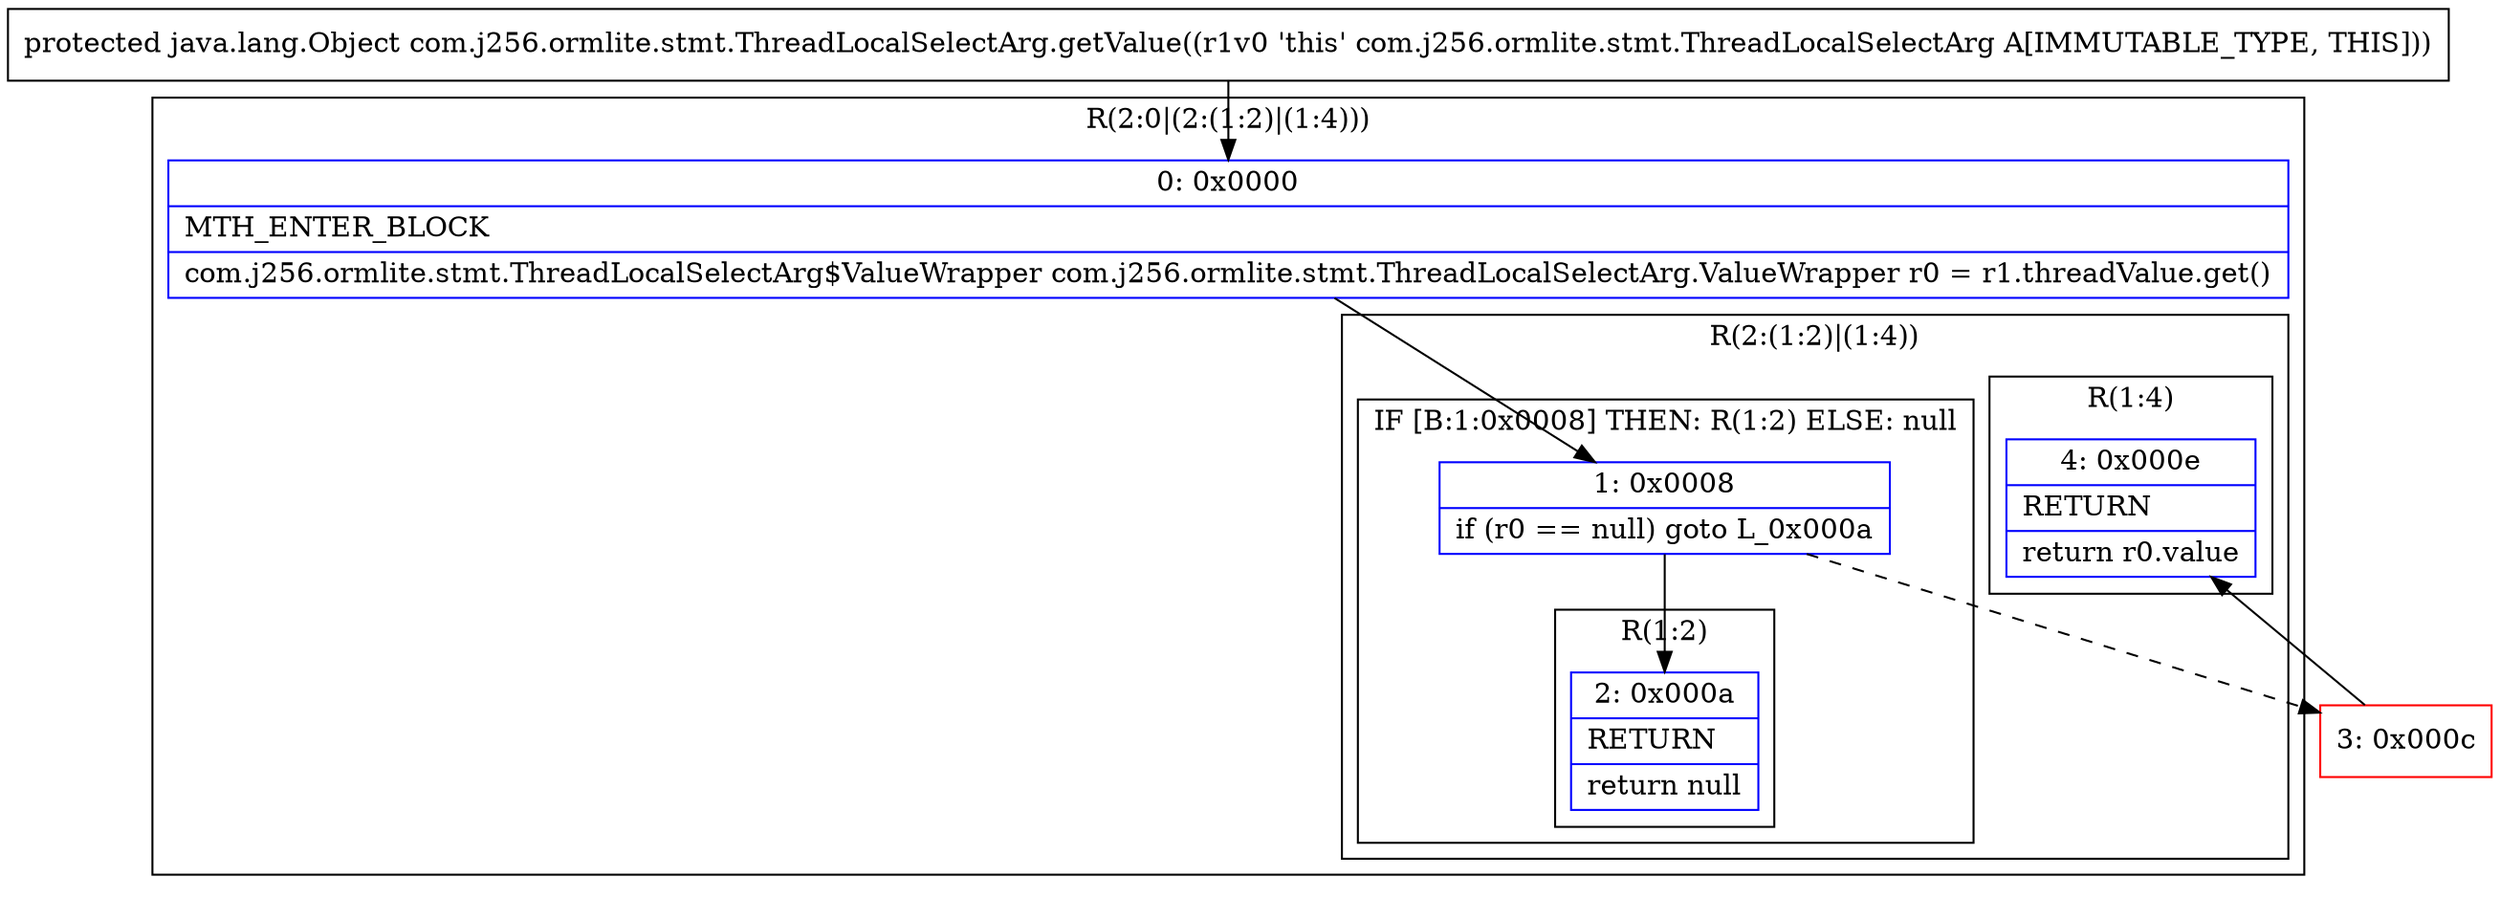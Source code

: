 digraph "CFG forcom.j256.ormlite.stmt.ThreadLocalSelectArg.getValue()Ljava\/lang\/Object;" {
subgraph cluster_Region_492115615 {
label = "R(2:0|(2:(1:2)|(1:4)))";
node [shape=record,color=blue];
Node_0 [shape=record,label="{0\:\ 0x0000|MTH_ENTER_BLOCK\l|com.j256.ormlite.stmt.ThreadLocalSelectArg$ValueWrapper com.j256.ormlite.stmt.ThreadLocalSelectArg.ValueWrapper r0 = r1.threadValue.get()\l}"];
subgraph cluster_Region_267990654 {
label = "R(2:(1:2)|(1:4))";
node [shape=record,color=blue];
subgraph cluster_IfRegion_496158768 {
label = "IF [B:1:0x0008] THEN: R(1:2) ELSE: null";
node [shape=record,color=blue];
Node_1 [shape=record,label="{1\:\ 0x0008|if (r0 == null) goto L_0x000a\l}"];
subgraph cluster_Region_1768387185 {
label = "R(1:2)";
node [shape=record,color=blue];
Node_2 [shape=record,label="{2\:\ 0x000a|RETURN\l|return null\l}"];
}
}
subgraph cluster_Region_2046111703 {
label = "R(1:4)";
node [shape=record,color=blue];
Node_4 [shape=record,label="{4\:\ 0x000e|RETURN\l|return r0.value\l}"];
}
}
}
Node_3 [shape=record,color=red,label="{3\:\ 0x000c}"];
MethodNode[shape=record,label="{protected java.lang.Object com.j256.ormlite.stmt.ThreadLocalSelectArg.getValue((r1v0 'this' com.j256.ormlite.stmt.ThreadLocalSelectArg A[IMMUTABLE_TYPE, THIS])) }"];
MethodNode -> Node_0;
Node_0 -> Node_1;
Node_1 -> Node_2;
Node_1 -> Node_3[style=dashed];
Node_3 -> Node_4;
}

